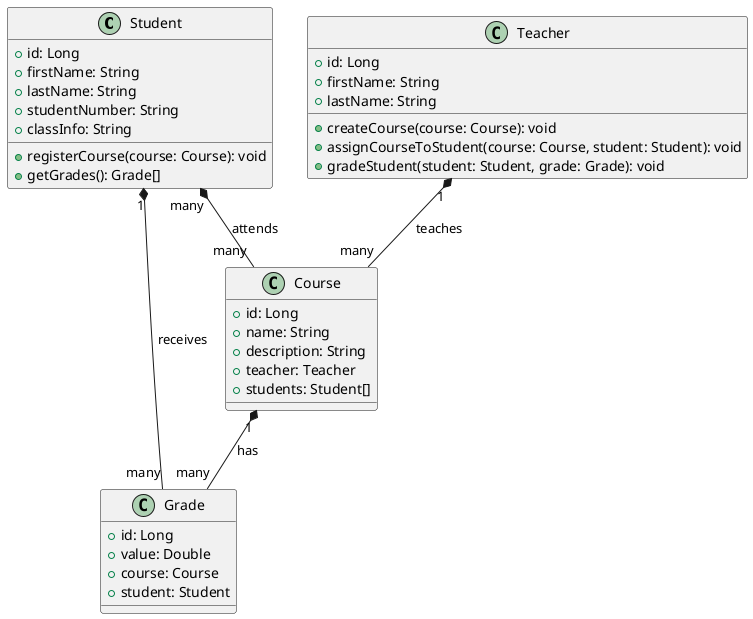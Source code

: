 @startuml
class Student {
    +id: Long
    +firstName: String
    +lastName: String
    +studentNumber: String
    +classInfo: String
    +registerCourse(course: Course): void
    +getGrades(): Grade[]
}

class Teacher {
    +id: Long
    +firstName: String
    +lastName: String
    +createCourse(course: Course): void
    +assignCourseToStudent(course: Course, student: Student): void
    +gradeStudent(student: Student, grade: Grade): void
}

class Course {
    +id: Long
    +name: String
    +description: String
    +teacher: Teacher
    +students: Student[]
}

class Grade {
    +id: Long
    +value: Double
    +course: Course
    +student: Student
}

Student "many" *-- "many" Course : attends
Teacher "1" *-- "many" Course : teaches
Course "1" *-- "many" Grade : has
Student "1" *-- "many" Grade : receives
@enduml